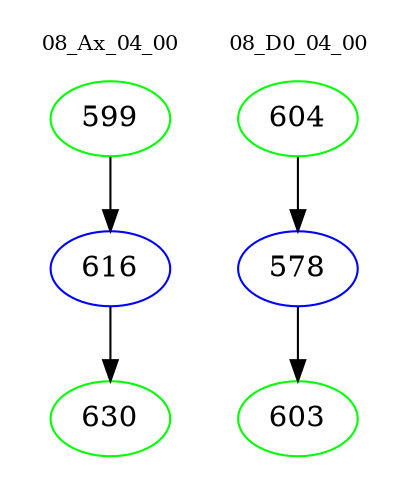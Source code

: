 digraph{
subgraph cluster_0 {
color = white
label = "08_Ax_04_00";
fontsize=10;
T0_599 [label="599", color="green"]
T0_599 -> T0_616 [color="black"]
T0_616 [label="616", color="blue"]
T0_616 -> T0_630 [color="black"]
T0_630 [label="630", color="green"]
}
subgraph cluster_1 {
color = white
label = "08_D0_04_00";
fontsize=10;
T1_604 [label="604", color="green"]
T1_604 -> T1_578 [color="black"]
T1_578 [label="578", color="blue"]
T1_578 -> T1_603 [color="black"]
T1_603 [label="603", color="green"]
}
}
